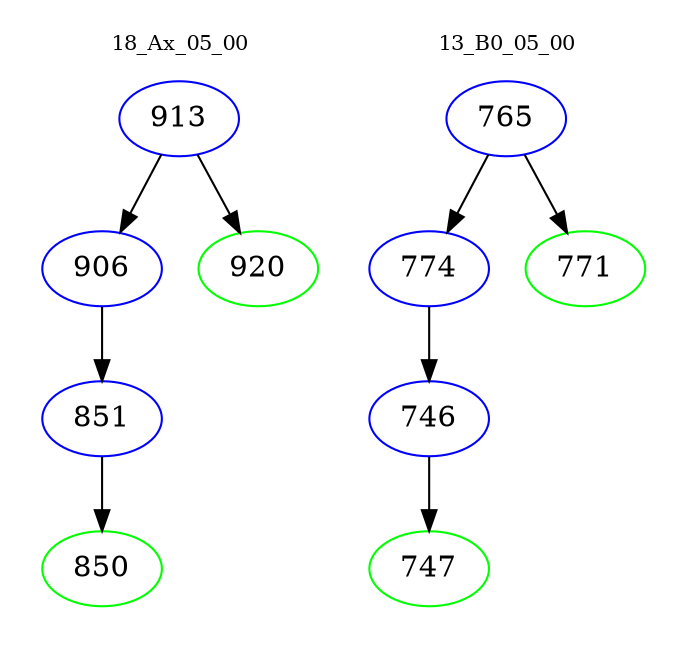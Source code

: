 digraph{
subgraph cluster_0 {
color = white
label = "18_Ax_05_00";
fontsize=10;
T0_913 [label="913", color="blue"]
T0_913 -> T0_906 [color="black"]
T0_906 [label="906", color="blue"]
T0_906 -> T0_851 [color="black"]
T0_851 [label="851", color="blue"]
T0_851 -> T0_850 [color="black"]
T0_850 [label="850", color="green"]
T0_913 -> T0_920 [color="black"]
T0_920 [label="920", color="green"]
}
subgraph cluster_1 {
color = white
label = "13_B0_05_00";
fontsize=10;
T1_765 [label="765", color="blue"]
T1_765 -> T1_774 [color="black"]
T1_774 [label="774", color="blue"]
T1_774 -> T1_746 [color="black"]
T1_746 [label="746", color="blue"]
T1_746 -> T1_747 [color="black"]
T1_747 [label="747", color="green"]
T1_765 -> T1_771 [color="black"]
T1_771 [label="771", color="green"]
}
}
